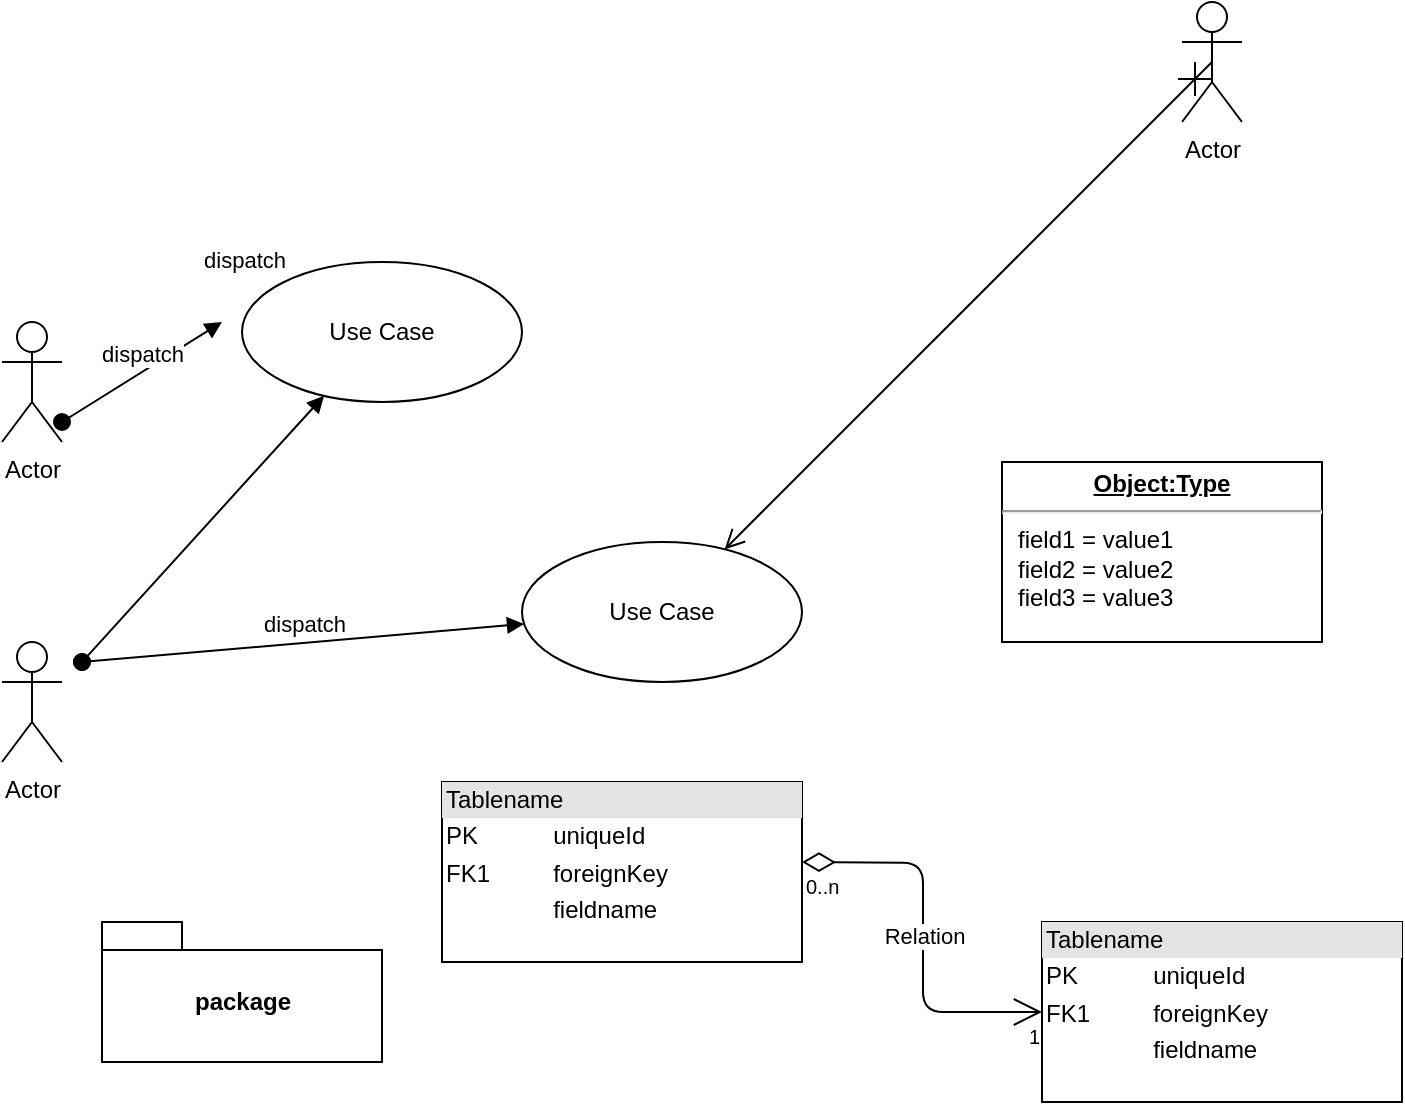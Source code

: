 <mxfile version="13.3.4" type="github"><diagram id="mhflQweR1Pch1QtzbWa1" name="Page-1"><mxGraphModel dx="1422" dy="713" grid="1" gridSize="10" guides="1" tooltips="1" connect="1" arrows="1" fold="1" page="1" pageScale="1" pageWidth="827" pageHeight="1169" math="0" shadow="0"><root><mxCell id="0"/><mxCell id="1" parent="0"/><mxCell id="KKMMpHBG2tP93-7etJ5a-2" value="Actor" style="shape=umlActor;verticalLabelPosition=bottom;labelBackgroundColor=#ffffff;verticalAlign=top;html=1;" parent="1" vertex="1"><mxGeometry x="90" y="250" width="30" height="60" as="geometry"/></mxCell><mxCell id="KKMMpHBG2tP93-7etJ5a-3" value="Actor" style="shape=umlActor;verticalLabelPosition=bottom;labelBackgroundColor=#ffffff;verticalAlign=top;html=1;" parent="1" vertex="1"><mxGeometry x="90" y="410" width="30" height="60" as="geometry"/></mxCell><mxCell id="KKMMpHBG2tP93-7etJ5a-4" value="Use Case" style="ellipse;whiteSpace=wrap;html=1;" parent="1" vertex="1"><mxGeometry x="210" y="220" width="140" height="70" as="geometry"/></mxCell><mxCell id="KKMMpHBG2tP93-7etJ5a-6" value="dispatch" style="html=1;verticalAlign=bottom;startArrow=oval;startFill=1;endArrow=block;startSize=8;" parent="1" target="KKMMpHBG2tP93-7etJ5a-4" edge="1"><mxGeometry x="1" y="95" width="60" relative="1" as="geometry"><mxPoint x="130" y="420" as="sourcePoint"/><mxPoint x="130" y="510" as="targetPoint"/><mxPoint x="30" y="5" as="offset"/></mxGeometry></mxCell><mxCell id="KKMMpHBG2tP93-7etJ5a-7" value="dispatch" style="html=1;verticalAlign=bottom;startArrow=oval;startFill=1;endArrow=block;startSize=8;" parent="1" edge="1"><mxGeometry width="60" relative="1" as="geometry"><mxPoint x="120" y="300" as="sourcePoint"/><mxPoint x="200" y="250" as="targetPoint"/></mxGeometry></mxCell><mxCell id="KKMMpHBG2tP93-7etJ5a-8" value="Use Case" style="ellipse;whiteSpace=wrap;html=1;" parent="1" vertex="1"><mxGeometry x="350" y="360" width="140" height="70" as="geometry"/></mxCell><mxCell id="KKMMpHBG2tP93-7etJ5a-9" value="dispatch" style="html=1;verticalAlign=bottom;startArrow=oval;startFill=1;endArrow=block;startSize=8;" parent="1" target="KKMMpHBG2tP93-7etJ5a-8" edge="1"><mxGeometry width="60" relative="1" as="geometry"><mxPoint x="130" y="420" as="sourcePoint"/><mxPoint x="190" y="430" as="targetPoint"/></mxGeometry></mxCell><mxCell id="KKMMpHBG2tP93-7etJ5a-10" value="Actor" style="shape=umlActor;verticalLabelPosition=bottom;labelBackgroundColor=#ffffff;verticalAlign=top;html=1;" parent="1" vertex="1"><mxGeometry x="680" y="90" width="30" height="60" as="geometry"/></mxCell><mxCell id="KKMMpHBG2tP93-7etJ5a-11" value="" style="endArrow=open;startArrow=cross;endFill=0;startFill=0;endSize=8;startSize=10;html=1;exitX=0.5;exitY=0.5;exitDx=0;exitDy=0;exitPerimeter=0;" parent="1" source="KKMMpHBG2tP93-7etJ5a-10" target="KKMMpHBG2tP93-7etJ5a-8" edge="1"><mxGeometry width="160" relative="1" as="geometry"><mxPoint x="520" y="120" as="sourcePoint"/><mxPoint x="680" y="120" as="targetPoint"/></mxGeometry></mxCell><mxCell id="dEBmvxISGVUNMZqd7djy-1" value="&lt;p style=&quot;margin:0px;margin-top:4px;text-align:center;text-decoration:underline;&quot;&gt;&lt;b&gt;Object:Type&lt;/b&gt;&lt;/p&gt;&lt;hr/&gt;&lt;p style=&quot;margin:0px;margin-left:8px;&quot;&gt;field1 = value1&lt;br/&gt;field2 = value2&lt;br&gt;field3 = value3&lt;/p&gt;" style="verticalAlign=top;align=left;overflow=fill;fontSize=12;fontFamily=Helvetica;html=1;" vertex="1" parent="1"><mxGeometry x="590" y="320" width="160" height="90" as="geometry"/></mxCell><mxCell id="dEBmvxISGVUNMZqd7djy-2" value="&lt;div style=&quot;box-sizing:border-box;width:100%;background:#e4e4e4;padding:2px;&quot;&gt;Tablename&lt;/div&gt;&lt;table style=&quot;width:100%;font-size:1em;&quot; cellpadding=&quot;2&quot; cellspacing=&quot;0&quot;&gt;&lt;tr&gt;&lt;td&gt;PK&lt;/td&gt;&lt;td&gt;uniqueId&lt;/td&gt;&lt;/tr&gt;&lt;tr&gt;&lt;td&gt;FK1&lt;/td&gt;&lt;td&gt;foreignKey&lt;/td&gt;&lt;/tr&gt;&lt;tr&gt;&lt;td&gt;&lt;/td&gt;&lt;td&gt;fieldname&lt;/td&gt;&lt;/tr&gt;&lt;/table&gt;" style="verticalAlign=top;align=left;overflow=fill;html=1;" vertex="1" parent="1"><mxGeometry x="310" y="480" width="180" height="90" as="geometry"/></mxCell><mxCell id="dEBmvxISGVUNMZqd7djy-3" value="package" style="shape=folder;fontStyle=1;spacingTop=10;tabWidth=40;tabHeight=14;tabPosition=left;html=1;" vertex="1" parent="1"><mxGeometry x="140" y="550" width="140" height="70" as="geometry"/></mxCell><mxCell id="dEBmvxISGVUNMZqd7djy-4" value="&lt;div style=&quot;box-sizing:border-box;width:100%;background:#e4e4e4;padding:2px;&quot;&gt;Tablename&lt;/div&gt;&lt;table style=&quot;width:100%;font-size:1em;&quot; cellpadding=&quot;2&quot; cellspacing=&quot;0&quot;&gt;&lt;tr&gt;&lt;td&gt;PK&lt;/td&gt;&lt;td&gt;uniqueId&lt;/td&gt;&lt;/tr&gt;&lt;tr&gt;&lt;td&gt;FK1&lt;/td&gt;&lt;td&gt;foreignKey&lt;/td&gt;&lt;/tr&gt;&lt;tr&gt;&lt;td&gt;&lt;/td&gt;&lt;td&gt;fieldname&lt;/td&gt;&lt;/tr&gt;&lt;/table&gt;" style="verticalAlign=top;align=left;overflow=fill;html=1;" vertex="1" parent="1"><mxGeometry x="610" y="550" width="180" height="90" as="geometry"/></mxCell><mxCell id="dEBmvxISGVUNMZqd7djy-5" value="Relation" style="endArrow=open;html=1;endSize=12;startArrow=diamondThin;startSize=14;startFill=0;edgeStyle=orthogonalEdgeStyle;entryX=0;entryY=0.5;entryDx=0;entryDy=0;" edge="1" parent="1" target="dEBmvxISGVUNMZqd7djy-4"><mxGeometry relative="1" as="geometry"><mxPoint x="490" y="520" as="sourcePoint"/><mxPoint x="650" y="520" as="targetPoint"/></mxGeometry></mxCell><mxCell id="dEBmvxISGVUNMZqd7djy-6" value="0..n" style="resizable=0;html=1;align=left;verticalAlign=top;labelBackgroundColor=#ffffff;fontSize=10;" connectable="0" vertex="1" parent="dEBmvxISGVUNMZqd7djy-5"><mxGeometry x="-1" relative="1" as="geometry"/></mxCell><mxCell id="dEBmvxISGVUNMZqd7djy-7" value="1" style="resizable=0;html=1;align=right;verticalAlign=top;labelBackgroundColor=#ffffff;fontSize=10;" connectable="0" vertex="1" parent="dEBmvxISGVUNMZqd7djy-5"><mxGeometry x="1" relative="1" as="geometry"/></mxCell></root></mxGraphModel></diagram></mxfile>